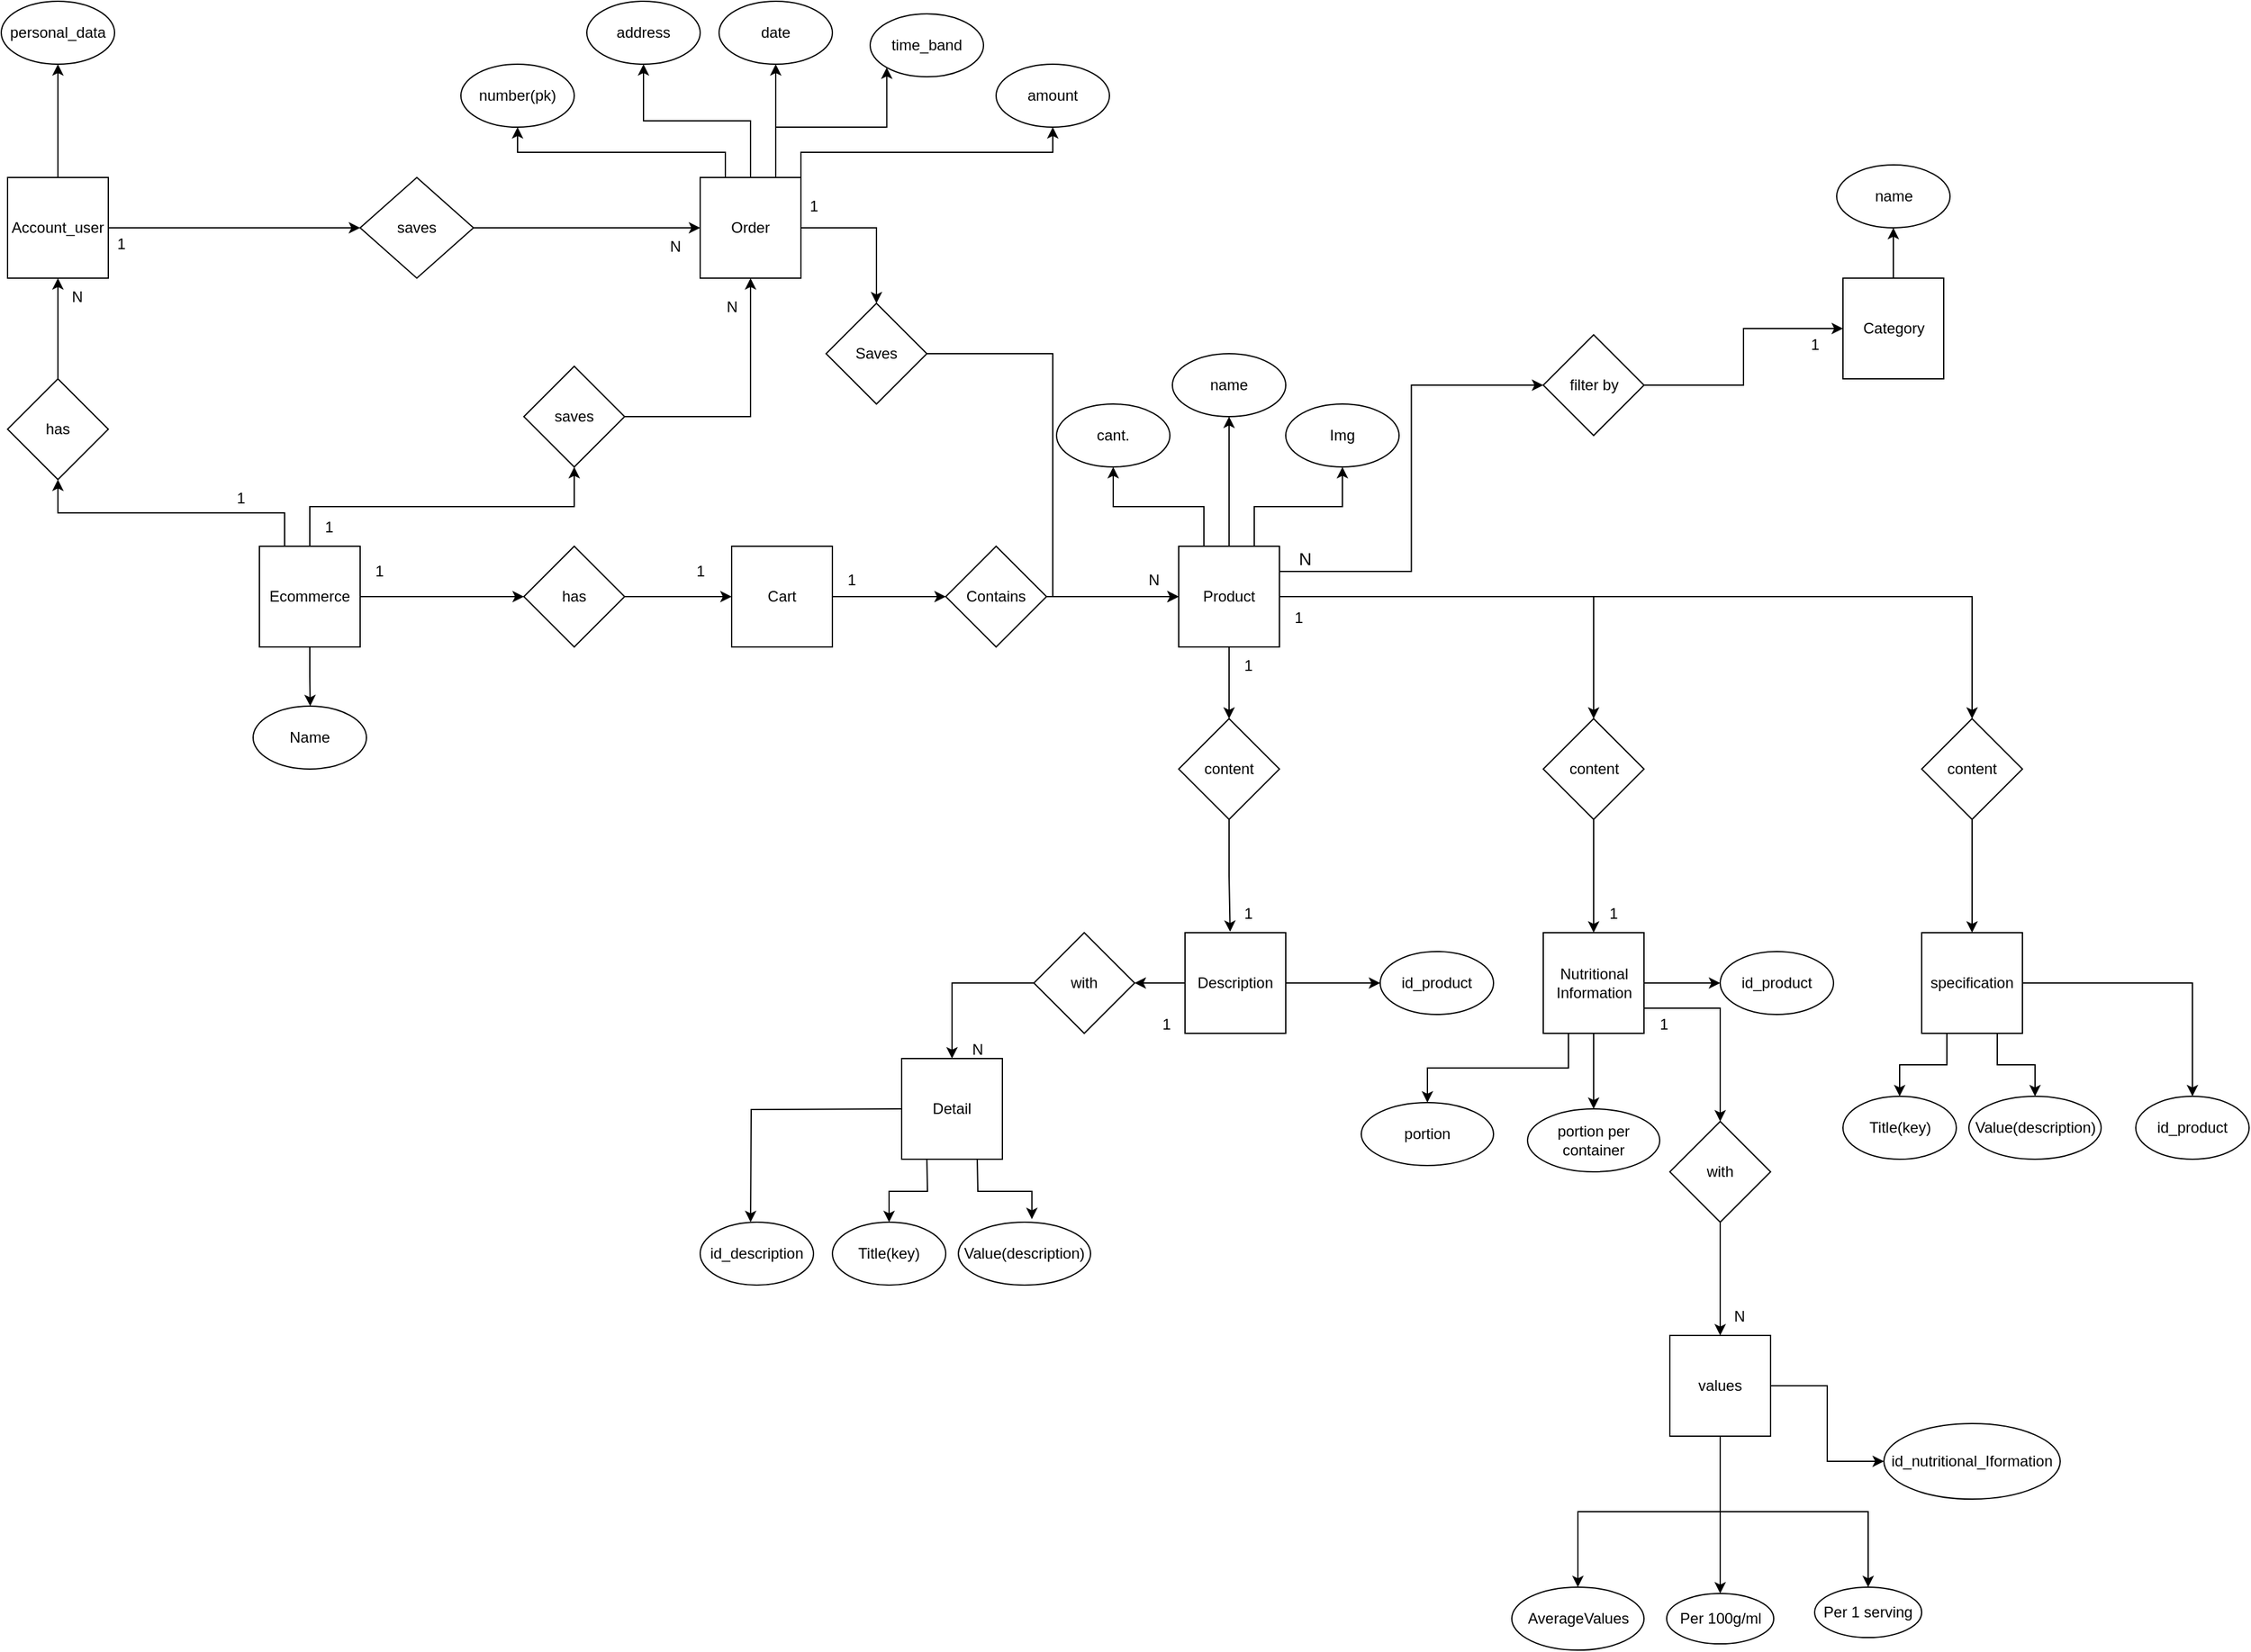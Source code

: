 <mxfile version="24.4.6" type="device">
  <diagram name="Página-1" id="NExnabGKfBcHOf4iROuA">
    <mxGraphModel dx="3196" dy="2409" grid="1" gridSize="10" guides="1" tooltips="1" connect="1" arrows="1" fold="1" page="1" pageScale="1" pageWidth="827" pageHeight="1169" math="0" shadow="0">
      <root>
        <mxCell id="0" />
        <mxCell id="1" parent="0" />
        <mxCell id="bwNw0SbdeQx-AJm2V0Oj-6" style="edgeStyle=orthogonalEdgeStyle;rounded=0;orthogonalLoop=1;jettySize=auto;html=1;exitX=1;exitY=0.5;exitDx=0;exitDy=0;entryX=0;entryY=0.5;entryDx=0;entryDy=0;" edge="1" parent="1" source="bwNw0SbdeQx-AJm2V0Oj-1" target="bwNw0SbdeQx-AJm2V0Oj-4">
          <mxGeometry relative="1" as="geometry" />
        </mxCell>
        <mxCell id="bwNw0SbdeQx-AJm2V0Oj-1" value="Cart" style="whiteSpace=wrap;html=1;aspect=fixed;" vertex="1" parent="1">
          <mxGeometry x="195" y="323" width="80" height="80" as="geometry" />
        </mxCell>
        <mxCell id="bwNw0SbdeQx-AJm2V0Oj-16" style="edgeStyle=orthogonalEdgeStyle;rounded=0;orthogonalLoop=1;jettySize=auto;html=1;exitX=0.25;exitY=0;exitDx=0;exitDy=0;entryX=0.5;entryY=1;entryDx=0;entryDy=0;" edge="1" parent="1" source="bwNw0SbdeQx-AJm2V0Oj-2" target="bwNw0SbdeQx-AJm2V0Oj-11">
          <mxGeometry relative="1" as="geometry" />
        </mxCell>
        <mxCell id="bwNw0SbdeQx-AJm2V0Oj-17" style="edgeStyle=orthogonalEdgeStyle;rounded=0;orthogonalLoop=1;jettySize=auto;html=1;exitX=0.5;exitY=0;exitDx=0;exitDy=0;entryX=0.5;entryY=1;entryDx=0;entryDy=0;" edge="1" parent="1" source="bwNw0SbdeQx-AJm2V0Oj-2" target="bwNw0SbdeQx-AJm2V0Oj-12">
          <mxGeometry relative="1" as="geometry" />
        </mxCell>
        <mxCell id="bwNw0SbdeQx-AJm2V0Oj-23" style="edgeStyle=orthogonalEdgeStyle;rounded=0;orthogonalLoop=1;jettySize=auto;html=1;exitX=0.75;exitY=0;exitDx=0;exitDy=0;entryX=0.5;entryY=1;entryDx=0;entryDy=0;" edge="1" parent="1" source="bwNw0SbdeQx-AJm2V0Oj-2" target="bwNw0SbdeQx-AJm2V0Oj-15">
          <mxGeometry relative="1" as="geometry" />
        </mxCell>
        <mxCell id="bwNw0SbdeQx-AJm2V0Oj-26" style="edgeStyle=orthogonalEdgeStyle;rounded=0;orthogonalLoop=1;jettySize=auto;html=1;exitX=0.5;exitY=1;exitDx=0;exitDy=0;entryX=0.5;entryY=0;entryDx=0;entryDy=0;" edge="1" parent="1" source="bwNw0SbdeQx-AJm2V0Oj-2" target="bwNw0SbdeQx-AJm2V0Oj-25">
          <mxGeometry relative="1" as="geometry" />
        </mxCell>
        <mxCell id="bwNw0SbdeQx-AJm2V0Oj-51" style="edgeStyle=orthogonalEdgeStyle;rounded=0;orthogonalLoop=1;jettySize=auto;html=1;exitX=1;exitY=0.5;exitDx=0;exitDy=0;entryX=0.5;entryY=0;entryDx=0;entryDy=0;" edge="1" parent="1" source="bwNw0SbdeQx-AJm2V0Oj-2" target="bwNw0SbdeQx-AJm2V0Oj-49">
          <mxGeometry relative="1" as="geometry" />
        </mxCell>
        <mxCell id="bwNw0SbdeQx-AJm2V0Oj-52" style="edgeStyle=orthogonalEdgeStyle;rounded=0;orthogonalLoop=1;jettySize=auto;html=1;exitX=1;exitY=0.5;exitDx=0;exitDy=0;entryX=0.5;entryY=0;entryDx=0;entryDy=0;" edge="1" parent="1" source="bwNw0SbdeQx-AJm2V0Oj-2" target="bwNw0SbdeQx-AJm2V0Oj-50">
          <mxGeometry relative="1" as="geometry" />
        </mxCell>
        <mxCell id="bwNw0SbdeQx-AJm2V0Oj-64" style="edgeStyle=orthogonalEdgeStyle;rounded=0;orthogonalLoop=1;jettySize=auto;html=1;exitX=1;exitY=0.25;exitDx=0;exitDy=0;entryX=0;entryY=0.5;entryDx=0;entryDy=0;" edge="1" parent="1" source="bwNw0SbdeQx-AJm2V0Oj-2" target="bwNw0SbdeQx-AJm2V0Oj-63">
          <mxGeometry relative="1" as="geometry" />
        </mxCell>
        <mxCell id="bwNw0SbdeQx-AJm2V0Oj-2" value="Product" style="whiteSpace=wrap;html=1;aspect=fixed;" vertex="1" parent="1">
          <mxGeometry x="550" y="323" width="80" height="80" as="geometry" />
        </mxCell>
        <mxCell id="bwNw0SbdeQx-AJm2V0Oj-5" style="edgeStyle=orthogonalEdgeStyle;rounded=0;orthogonalLoop=1;jettySize=auto;html=1;entryX=0;entryY=0.5;entryDx=0;entryDy=0;" edge="1" parent="1" source="bwNw0SbdeQx-AJm2V0Oj-4" target="bwNw0SbdeQx-AJm2V0Oj-2">
          <mxGeometry relative="1" as="geometry" />
        </mxCell>
        <mxCell id="bwNw0SbdeQx-AJm2V0Oj-4" value="Contains" style="rhombus;whiteSpace=wrap;html=1;" vertex="1" parent="1">
          <mxGeometry x="365.03" y="323" width="80" height="80" as="geometry" />
        </mxCell>
        <mxCell id="bwNw0SbdeQx-AJm2V0Oj-9" value="1" style="text;html=1;align=center;verticalAlign=middle;resizable=0;points=[];autosize=1;strokeColor=none;fillColor=none;" vertex="1" parent="1">
          <mxGeometry x="275" y="335" width="30" height="30" as="geometry" />
        </mxCell>
        <mxCell id="bwNw0SbdeQx-AJm2V0Oj-11" value="cant." style="ellipse;whiteSpace=wrap;html=1;" vertex="1" parent="1">
          <mxGeometry x="453" y="210" width="90" height="50" as="geometry" />
        </mxCell>
        <mxCell id="bwNw0SbdeQx-AJm2V0Oj-12" value="name" style="ellipse;whiteSpace=wrap;html=1;" vertex="1" parent="1">
          <mxGeometry x="545" y="170" width="90" height="50" as="geometry" />
        </mxCell>
        <mxCell id="bwNw0SbdeQx-AJm2V0Oj-15" value="Img" style="ellipse;whiteSpace=wrap;html=1;" vertex="1" parent="1">
          <mxGeometry x="635" y="210" width="90" height="50" as="geometry" />
        </mxCell>
        <mxCell id="bwNw0SbdeQx-AJm2V0Oj-32" style="edgeStyle=orthogonalEdgeStyle;rounded=0;orthogonalLoop=1;jettySize=auto;html=1;exitX=0.25;exitY=1;exitDx=0;exitDy=0;entryX=0.5;entryY=0;entryDx=0;entryDy=0;" edge="1" parent="1" target="bwNw0SbdeQx-AJm2V0Oj-30">
          <mxGeometry relative="1" as="geometry">
            <mxPoint x="350.03" y="810" as="sourcePoint" />
          </mxGeometry>
        </mxCell>
        <mxCell id="bwNw0SbdeQx-AJm2V0Oj-56" style="edgeStyle=orthogonalEdgeStyle;rounded=0;orthogonalLoop=1;jettySize=auto;html=1;exitX=0;exitY=0.5;exitDx=0;exitDy=0;entryX=0.5;entryY=0;entryDx=0;entryDy=0;" edge="1" parent="1">
          <mxGeometry relative="1" as="geometry">
            <mxPoint x="330.03" y="770" as="sourcePoint" />
            <mxPoint x="210.03" y="860" as="targetPoint" />
          </mxGeometry>
        </mxCell>
        <mxCell id="bwNw0SbdeQx-AJm2V0Oj-75" style="edgeStyle=orthogonalEdgeStyle;rounded=0;orthogonalLoop=1;jettySize=auto;html=1;exitX=0;exitY=0.5;exitDx=0;exitDy=0;entryX=1;entryY=0.5;entryDx=0;entryDy=0;" edge="1" parent="1" source="bwNw0SbdeQx-AJm2V0Oj-21" target="bwNw0SbdeQx-AJm2V0Oj-74">
          <mxGeometry relative="1" as="geometry" />
        </mxCell>
        <mxCell id="bwNw0SbdeQx-AJm2V0Oj-78" style="edgeStyle=orthogonalEdgeStyle;rounded=0;orthogonalLoop=1;jettySize=auto;html=1;exitX=1;exitY=0.5;exitDx=0;exitDy=0;entryX=0;entryY=0.5;entryDx=0;entryDy=0;" edge="1" parent="1" source="bwNw0SbdeQx-AJm2V0Oj-21" target="bwNw0SbdeQx-AJm2V0Oj-77">
          <mxGeometry relative="1" as="geometry" />
        </mxCell>
        <mxCell id="bwNw0SbdeQx-AJm2V0Oj-21" value="Description" style="whiteSpace=wrap;html=1;aspect=fixed;" vertex="1" parent="1">
          <mxGeometry x="555" y="630" width="80" height="80" as="geometry" />
        </mxCell>
        <mxCell id="bwNw0SbdeQx-AJm2V0Oj-25" value="content" style="rhombus;whiteSpace=wrap;html=1;" vertex="1" parent="1">
          <mxGeometry x="550" y="460" width="80" height="80" as="geometry" />
        </mxCell>
        <mxCell id="bwNw0SbdeQx-AJm2V0Oj-27" style="edgeStyle=orthogonalEdgeStyle;rounded=0;orthogonalLoop=1;jettySize=auto;html=1;exitX=0.5;exitY=1;exitDx=0;exitDy=0;entryX=0.448;entryY=-0.009;entryDx=0;entryDy=0;entryPerimeter=0;" edge="1" parent="1" source="bwNw0SbdeQx-AJm2V0Oj-25" target="bwNw0SbdeQx-AJm2V0Oj-21">
          <mxGeometry relative="1" as="geometry" />
        </mxCell>
        <mxCell id="bwNw0SbdeQx-AJm2V0Oj-29" value="1" style="text;html=1;align=center;verticalAlign=middle;resizable=0;points=[];autosize=1;strokeColor=none;fillColor=none;" vertex="1" parent="1">
          <mxGeometry x="590" y="403" width="30" height="30" as="geometry" />
        </mxCell>
        <mxCell id="bwNw0SbdeQx-AJm2V0Oj-30" value="Title(key)" style="ellipse;whiteSpace=wrap;html=1;" vertex="1" parent="1">
          <mxGeometry x="275.03" y="860" width="90" height="50" as="geometry" />
        </mxCell>
        <mxCell id="bwNw0SbdeQx-AJm2V0Oj-31" value="Value(description)" style="ellipse;whiteSpace=wrap;html=1;" vertex="1" parent="1">
          <mxGeometry x="375.03" y="860" width="105" height="50" as="geometry" />
        </mxCell>
        <mxCell id="bwNw0SbdeQx-AJm2V0Oj-33" style="edgeStyle=orthogonalEdgeStyle;rounded=0;orthogonalLoop=1;jettySize=auto;html=1;exitX=0.75;exitY=1;exitDx=0;exitDy=0;entryX=0.556;entryY=-0.048;entryDx=0;entryDy=0;entryPerimeter=0;" edge="1" parent="1" target="bwNw0SbdeQx-AJm2V0Oj-31">
          <mxGeometry relative="1" as="geometry">
            <mxPoint x="390.03" y="810" as="sourcePoint" />
          </mxGeometry>
        </mxCell>
        <mxCell id="bwNw0SbdeQx-AJm2V0Oj-38" style="edgeStyle=orthogonalEdgeStyle;rounded=0;orthogonalLoop=1;jettySize=auto;html=1;exitX=0.25;exitY=1;exitDx=0;exitDy=0;entryX=0.5;entryY=0;entryDx=0;entryDy=0;" edge="1" parent="1" source="bwNw0SbdeQx-AJm2V0Oj-36" target="bwNw0SbdeQx-AJm2V0Oj-37">
          <mxGeometry relative="1" as="geometry" />
        </mxCell>
        <mxCell id="bwNw0SbdeQx-AJm2V0Oj-42" style="edgeStyle=orthogonalEdgeStyle;rounded=0;orthogonalLoop=1;jettySize=auto;html=1;exitX=0.5;exitY=1;exitDx=0;exitDy=0;entryX=0.5;entryY=0;entryDx=0;entryDy=0;" edge="1" parent="1" source="bwNw0SbdeQx-AJm2V0Oj-36" target="bwNw0SbdeQx-AJm2V0Oj-39">
          <mxGeometry relative="1" as="geometry" />
        </mxCell>
        <mxCell id="bwNw0SbdeQx-AJm2V0Oj-60" style="edgeStyle=orthogonalEdgeStyle;rounded=0;orthogonalLoop=1;jettySize=auto;html=1;exitX=1;exitY=0.5;exitDx=0;exitDy=0;entryX=0;entryY=0.5;entryDx=0;entryDy=0;" edge="1" parent="1" source="bwNw0SbdeQx-AJm2V0Oj-36" target="bwNw0SbdeQx-AJm2V0Oj-59">
          <mxGeometry relative="1" as="geometry" />
        </mxCell>
        <mxCell id="bwNw0SbdeQx-AJm2V0Oj-94" style="edgeStyle=orthogonalEdgeStyle;rounded=0;orthogonalLoop=1;jettySize=auto;html=1;exitX=1;exitY=0.75;exitDx=0;exitDy=0;" edge="1" parent="1" source="bwNw0SbdeQx-AJm2V0Oj-36" target="bwNw0SbdeQx-AJm2V0Oj-93">
          <mxGeometry relative="1" as="geometry" />
        </mxCell>
        <mxCell id="bwNw0SbdeQx-AJm2V0Oj-36" value="Nutritional Information" style="whiteSpace=wrap;html=1;aspect=fixed;" vertex="1" parent="1">
          <mxGeometry x="839.5" y="630" width="80" height="80" as="geometry" />
        </mxCell>
        <mxCell id="bwNw0SbdeQx-AJm2V0Oj-37" value="portion" style="ellipse;whiteSpace=wrap;html=1;" vertex="1" parent="1">
          <mxGeometry x="695" y="765" width="105" height="50" as="geometry" />
        </mxCell>
        <mxCell id="bwNw0SbdeQx-AJm2V0Oj-39" value="portion per container" style="ellipse;whiteSpace=wrap;html=1;" vertex="1" parent="1">
          <mxGeometry x="827" y="770" width="105" height="50" as="geometry" />
        </mxCell>
        <mxCell id="bwNw0SbdeQx-AJm2V0Oj-40" value="AverageValues" style="ellipse;whiteSpace=wrap;html=1;" vertex="1" parent="1">
          <mxGeometry x="814.5" y="1150" width="105" height="50" as="geometry" />
        </mxCell>
        <mxCell id="bwNw0SbdeQx-AJm2V0Oj-41" value="Per 100g/ml" style="ellipse;whiteSpace=wrap;html=1;" vertex="1" parent="1">
          <mxGeometry x="937.5" y="1155" width="85" height="40" as="geometry" />
        </mxCell>
        <mxCell id="bwNw0SbdeQx-AJm2V0Oj-47" style="edgeStyle=orthogonalEdgeStyle;rounded=0;orthogonalLoop=1;jettySize=auto;html=1;exitX=0.25;exitY=1;exitDx=0;exitDy=0;entryX=0.5;entryY=0;entryDx=0;entryDy=0;" edge="1" parent="1" source="bwNw0SbdeQx-AJm2V0Oj-44" target="bwNw0SbdeQx-AJm2V0Oj-45">
          <mxGeometry relative="1" as="geometry" />
        </mxCell>
        <mxCell id="bwNw0SbdeQx-AJm2V0Oj-48" style="edgeStyle=orthogonalEdgeStyle;rounded=0;orthogonalLoop=1;jettySize=auto;html=1;exitX=0.75;exitY=1;exitDx=0;exitDy=0;entryX=0.5;entryY=0;entryDx=0;entryDy=0;" edge="1" parent="1" source="bwNw0SbdeQx-AJm2V0Oj-44" target="bwNw0SbdeQx-AJm2V0Oj-46">
          <mxGeometry relative="1" as="geometry" />
        </mxCell>
        <mxCell id="bwNw0SbdeQx-AJm2V0Oj-58" style="edgeStyle=orthogonalEdgeStyle;rounded=0;orthogonalLoop=1;jettySize=auto;html=1;exitX=1;exitY=0.5;exitDx=0;exitDy=0;entryX=0.5;entryY=0;entryDx=0;entryDy=0;" edge="1" parent="1" source="bwNw0SbdeQx-AJm2V0Oj-44" target="bwNw0SbdeQx-AJm2V0Oj-57">
          <mxGeometry relative="1" as="geometry" />
        </mxCell>
        <mxCell id="bwNw0SbdeQx-AJm2V0Oj-44" value="specification" style="whiteSpace=wrap;html=1;aspect=fixed;" vertex="1" parent="1">
          <mxGeometry x="1140" y="630" width="80" height="80" as="geometry" />
        </mxCell>
        <mxCell id="bwNw0SbdeQx-AJm2V0Oj-45" value="Title(key)" style="ellipse;whiteSpace=wrap;html=1;" vertex="1" parent="1">
          <mxGeometry x="1077.5" y="760" width="90" height="50" as="geometry" />
        </mxCell>
        <mxCell id="bwNw0SbdeQx-AJm2V0Oj-46" value="Value(description)" style="ellipse;whiteSpace=wrap;html=1;" vertex="1" parent="1">
          <mxGeometry x="1177.5" y="760" width="105" height="50" as="geometry" />
        </mxCell>
        <mxCell id="bwNw0SbdeQx-AJm2V0Oj-53" style="edgeStyle=orthogonalEdgeStyle;rounded=0;orthogonalLoop=1;jettySize=auto;html=1;exitX=0.5;exitY=1;exitDx=0;exitDy=0;entryX=0.5;entryY=0;entryDx=0;entryDy=0;" edge="1" parent="1" source="bwNw0SbdeQx-AJm2V0Oj-49" target="bwNw0SbdeQx-AJm2V0Oj-36">
          <mxGeometry relative="1" as="geometry" />
        </mxCell>
        <mxCell id="bwNw0SbdeQx-AJm2V0Oj-49" value="content" style="rhombus;whiteSpace=wrap;html=1;" vertex="1" parent="1">
          <mxGeometry x="839.5" y="460" width="80" height="80" as="geometry" />
        </mxCell>
        <mxCell id="bwNw0SbdeQx-AJm2V0Oj-54" style="edgeStyle=orthogonalEdgeStyle;rounded=0;orthogonalLoop=1;jettySize=auto;html=1;exitX=0.5;exitY=1;exitDx=0;exitDy=0;" edge="1" parent="1" source="bwNw0SbdeQx-AJm2V0Oj-50" target="bwNw0SbdeQx-AJm2V0Oj-44">
          <mxGeometry relative="1" as="geometry" />
        </mxCell>
        <mxCell id="bwNw0SbdeQx-AJm2V0Oj-50" value="content" style="rhombus;whiteSpace=wrap;html=1;" vertex="1" parent="1">
          <mxGeometry x="1140" y="460" width="80" height="80" as="geometry" />
        </mxCell>
        <mxCell id="bwNw0SbdeQx-AJm2V0Oj-55" value="id_description" style="ellipse;whiteSpace=wrap;html=1;" vertex="1" parent="1">
          <mxGeometry x="170" y="860" width="90" height="50" as="geometry" />
        </mxCell>
        <mxCell id="bwNw0SbdeQx-AJm2V0Oj-57" value="id_product" style="ellipse;whiteSpace=wrap;html=1;" vertex="1" parent="1">
          <mxGeometry x="1310" y="760" width="90" height="50" as="geometry" />
        </mxCell>
        <mxCell id="bwNw0SbdeQx-AJm2V0Oj-59" value="id_product" style="ellipse;whiteSpace=wrap;html=1;" vertex="1" parent="1">
          <mxGeometry x="980" y="645" width="90" height="50" as="geometry" />
        </mxCell>
        <mxCell id="bwNw0SbdeQx-AJm2V0Oj-99" style="edgeStyle=orthogonalEdgeStyle;rounded=0;orthogonalLoop=1;jettySize=auto;html=1;exitX=0.5;exitY=0;exitDx=0;exitDy=0;entryX=0.5;entryY=1;entryDx=0;entryDy=0;" edge="1" parent="1" source="bwNw0SbdeQx-AJm2V0Oj-61" target="bwNw0SbdeQx-AJm2V0Oj-98">
          <mxGeometry relative="1" as="geometry" />
        </mxCell>
        <mxCell id="bwNw0SbdeQx-AJm2V0Oj-61" value="Category" style="whiteSpace=wrap;html=1;aspect=fixed;" vertex="1" parent="1">
          <mxGeometry x="1077.5" y="110" width="80" height="80" as="geometry" />
        </mxCell>
        <mxCell id="bwNw0SbdeQx-AJm2V0Oj-65" style="edgeStyle=orthogonalEdgeStyle;rounded=0;orthogonalLoop=1;jettySize=auto;html=1;exitX=1;exitY=0.5;exitDx=0;exitDy=0;entryX=0;entryY=0.5;entryDx=0;entryDy=0;" edge="1" parent="1" source="bwNw0SbdeQx-AJm2V0Oj-63" target="bwNw0SbdeQx-AJm2V0Oj-61">
          <mxGeometry relative="1" as="geometry" />
        </mxCell>
        <mxCell id="bwNw0SbdeQx-AJm2V0Oj-63" value="filter by" style="rhombus;whiteSpace=wrap;html=1;" vertex="1" parent="1">
          <mxGeometry x="839.5" y="155" width="80" height="80" as="geometry" />
        </mxCell>
        <mxCell id="bwNw0SbdeQx-AJm2V0Oj-66" value="1" style="text;html=1;align=center;verticalAlign=middle;resizable=0;points=[];autosize=1;strokeColor=none;fillColor=none;" vertex="1" parent="1">
          <mxGeometry x="1040" y="148" width="30" height="30" as="geometry" />
        </mxCell>
        <mxCell id="bwNw0SbdeQx-AJm2V0Oj-67" value="&lt;font style=&quot;font-size: 14px;&quot;&gt;N&lt;/font&gt;" style="text;html=1;align=center;verticalAlign=middle;resizable=0;points=[];autosize=1;strokeColor=none;fillColor=none;" vertex="1" parent="1">
          <mxGeometry x="635" y="318" width="30" height="30" as="geometry" />
        </mxCell>
        <mxCell id="bwNw0SbdeQx-AJm2V0Oj-69" value="N" style="text;html=1;align=center;verticalAlign=middle;resizable=0;points=[];autosize=1;strokeColor=none;fillColor=none;" vertex="1" parent="1">
          <mxGeometry x="515" y="335" width="30" height="30" as="geometry" />
        </mxCell>
        <mxCell id="bwNw0SbdeQx-AJm2V0Oj-70" value="1" style="text;html=1;align=center;verticalAlign=middle;resizable=0;points=[];autosize=1;strokeColor=none;fillColor=none;" vertex="1" parent="1">
          <mxGeometry x="590" y="600" width="30" height="30" as="geometry" />
        </mxCell>
        <mxCell id="bwNw0SbdeQx-AJm2V0Oj-71" value="1" style="text;html=1;align=center;verticalAlign=middle;resizable=0;points=[];autosize=1;strokeColor=none;fillColor=none;" vertex="1" parent="1">
          <mxGeometry x="630" y="365" width="30" height="30" as="geometry" />
        </mxCell>
        <mxCell id="bwNw0SbdeQx-AJm2V0Oj-72" value="1" style="text;html=1;align=center;verticalAlign=middle;resizable=0;points=[];autosize=1;strokeColor=none;fillColor=none;" vertex="1" parent="1">
          <mxGeometry x="880" y="600" width="30" height="30" as="geometry" />
        </mxCell>
        <mxCell id="bwNw0SbdeQx-AJm2V0Oj-73" value="Detail" style="whiteSpace=wrap;html=1;aspect=fixed;" vertex="1" parent="1">
          <mxGeometry x="330" y="730" width="80" height="80" as="geometry" />
        </mxCell>
        <mxCell id="bwNw0SbdeQx-AJm2V0Oj-76" style="edgeStyle=orthogonalEdgeStyle;rounded=0;orthogonalLoop=1;jettySize=auto;html=1;exitX=0;exitY=0.5;exitDx=0;exitDy=0;entryX=0.5;entryY=0;entryDx=0;entryDy=0;" edge="1" parent="1" source="bwNw0SbdeQx-AJm2V0Oj-74" target="bwNw0SbdeQx-AJm2V0Oj-73">
          <mxGeometry relative="1" as="geometry" />
        </mxCell>
        <mxCell id="bwNw0SbdeQx-AJm2V0Oj-74" value="with" style="rhombus;whiteSpace=wrap;html=1;" vertex="1" parent="1">
          <mxGeometry x="435" y="630" width="80" height="80" as="geometry" />
        </mxCell>
        <mxCell id="bwNw0SbdeQx-AJm2V0Oj-77" value="id_product" style="ellipse;whiteSpace=wrap;html=1;" vertex="1" parent="1">
          <mxGeometry x="710" y="645" width="90" height="50" as="geometry" />
        </mxCell>
        <mxCell id="bwNw0SbdeQx-AJm2V0Oj-80" value="N" style="text;html=1;align=center;verticalAlign=middle;resizable=0;points=[];autosize=1;strokeColor=none;fillColor=none;" vertex="1" parent="1">
          <mxGeometry x="375" y="708" width="30" height="30" as="geometry" />
        </mxCell>
        <mxCell id="bwNw0SbdeQx-AJm2V0Oj-81" value="1" style="text;html=1;align=center;verticalAlign=middle;resizable=0;points=[];autosize=1;strokeColor=none;fillColor=none;" vertex="1" parent="1">
          <mxGeometry x="525" y="688" width="30" height="30" as="geometry" />
        </mxCell>
        <mxCell id="bwNw0SbdeQx-AJm2V0Oj-83" style="edgeStyle=orthogonalEdgeStyle;rounded=0;orthogonalLoop=1;jettySize=auto;html=1;exitX=0.5;exitY=1;exitDx=0;exitDy=0;entryX=0.5;entryY=0;entryDx=0;entryDy=0;" edge="1" parent="1" source="bwNw0SbdeQx-AJm2V0Oj-82" target="bwNw0SbdeQx-AJm2V0Oj-40">
          <mxGeometry relative="1" as="geometry" />
        </mxCell>
        <mxCell id="bwNw0SbdeQx-AJm2V0Oj-85" style="edgeStyle=orthogonalEdgeStyle;rounded=0;orthogonalLoop=1;jettySize=auto;html=1;exitX=0.5;exitY=1;exitDx=0;exitDy=0;entryX=0.5;entryY=0;entryDx=0;entryDy=0;" edge="1" parent="1" source="bwNw0SbdeQx-AJm2V0Oj-82" target="bwNw0SbdeQx-AJm2V0Oj-41">
          <mxGeometry relative="1" as="geometry" />
        </mxCell>
        <mxCell id="bwNw0SbdeQx-AJm2V0Oj-86" style="edgeStyle=orthogonalEdgeStyle;rounded=0;orthogonalLoop=1;jettySize=auto;html=1;exitX=0.5;exitY=1;exitDx=0;exitDy=0;entryX=0.5;entryY=0;entryDx=0;entryDy=0;" edge="1" parent="1" source="bwNw0SbdeQx-AJm2V0Oj-82" target="bwNw0SbdeQx-AJm2V0Oj-84">
          <mxGeometry relative="1" as="geometry" />
        </mxCell>
        <mxCell id="bwNw0SbdeQx-AJm2V0Oj-90" style="edgeStyle=orthogonalEdgeStyle;rounded=0;orthogonalLoop=1;jettySize=auto;html=1;exitX=1;exitY=0.5;exitDx=0;exitDy=0;entryX=0;entryY=0.5;entryDx=0;entryDy=0;" edge="1" parent="1" source="bwNw0SbdeQx-AJm2V0Oj-82" target="bwNw0SbdeQx-AJm2V0Oj-89">
          <mxGeometry relative="1" as="geometry" />
        </mxCell>
        <mxCell id="bwNw0SbdeQx-AJm2V0Oj-82" value="values" style="whiteSpace=wrap;html=1;aspect=fixed;" vertex="1" parent="1">
          <mxGeometry x="940" y="950" width="80" height="80" as="geometry" />
        </mxCell>
        <mxCell id="bwNw0SbdeQx-AJm2V0Oj-84" value="Per 1 serving" style="ellipse;whiteSpace=wrap;html=1;" vertex="1" parent="1">
          <mxGeometry x="1055" y="1150" width="85" height="40" as="geometry" />
        </mxCell>
        <mxCell id="bwNw0SbdeQx-AJm2V0Oj-89" value="id_nutritional_Iformation" style="ellipse;whiteSpace=wrap;html=1;" vertex="1" parent="1">
          <mxGeometry x="1110" y="1020" width="140" height="60" as="geometry" />
        </mxCell>
        <mxCell id="bwNw0SbdeQx-AJm2V0Oj-91" value="1" style="text;html=1;align=center;verticalAlign=middle;resizable=0;points=[];autosize=1;strokeColor=none;fillColor=none;" vertex="1" parent="1">
          <mxGeometry x="919.5" y="688" width="30" height="30" as="geometry" />
        </mxCell>
        <mxCell id="bwNw0SbdeQx-AJm2V0Oj-96" style="edgeStyle=orthogonalEdgeStyle;rounded=0;orthogonalLoop=1;jettySize=auto;html=1;exitX=0.5;exitY=1;exitDx=0;exitDy=0;entryX=0.5;entryY=0;entryDx=0;entryDy=0;" edge="1" parent="1" source="bwNw0SbdeQx-AJm2V0Oj-93" target="bwNw0SbdeQx-AJm2V0Oj-82">
          <mxGeometry relative="1" as="geometry" />
        </mxCell>
        <mxCell id="bwNw0SbdeQx-AJm2V0Oj-93" value="with" style="rhombus;whiteSpace=wrap;html=1;" vertex="1" parent="1">
          <mxGeometry x="940" y="780" width="80" height="80" as="geometry" />
        </mxCell>
        <mxCell id="bwNw0SbdeQx-AJm2V0Oj-97" value="N" style="text;html=1;align=center;verticalAlign=middle;resizable=0;points=[];autosize=1;strokeColor=none;fillColor=none;" vertex="1" parent="1">
          <mxGeometry x="980" y="920" width="30" height="30" as="geometry" />
        </mxCell>
        <mxCell id="bwNw0SbdeQx-AJm2V0Oj-98" value="name" style="ellipse;whiteSpace=wrap;html=1;" vertex="1" parent="1">
          <mxGeometry x="1072.5" y="20" width="90" height="50" as="geometry" />
        </mxCell>
        <mxCell id="bwNw0SbdeQx-AJm2V0Oj-107" style="edgeStyle=orthogonalEdgeStyle;rounded=0;orthogonalLoop=1;jettySize=auto;html=1;exitX=1;exitY=0.5;exitDx=0;exitDy=0;entryX=0;entryY=0.5;entryDx=0;entryDy=0;" edge="1" parent="1" source="bwNw0SbdeQx-AJm2V0Oj-100" target="bwNw0SbdeQx-AJm2V0Oj-105">
          <mxGeometry relative="1" as="geometry" />
        </mxCell>
        <mxCell id="bwNw0SbdeQx-AJm2V0Oj-112" style="edgeStyle=orthogonalEdgeStyle;rounded=0;orthogonalLoop=1;jettySize=auto;html=1;exitX=0.5;exitY=0;exitDx=0;exitDy=0;entryX=0.5;entryY=1;entryDx=0;entryDy=0;" edge="1" parent="1" source="bwNw0SbdeQx-AJm2V0Oj-100" target="bwNw0SbdeQx-AJm2V0Oj-111">
          <mxGeometry relative="1" as="geometry" />
        </mxCell>
        <mxCell id="bwNw0SbdeQx-AJm2V0Oj-134" style="edgeStyle=orthogonalEdgeStyle;rounded=0;orthogonalLoop=1;jettySize=auto;html=1;exitX=0.25;exitY=0;exitDx=0;exitDy=0;entryX=0.5;entryY=1;entryDx=0;entryDy=0;" edge="1" parent="1" source="bwNw0SbdeQx-AJm2V0Oj-100" target="bwNw0SbdeQx-AJm2V0Oj-133">
          <mxGeometry relative="1" as="geometry" />
        </mxCell>
        <mxCell id="bwNw0SbdeQx-AJm2V0Oj-145" style="edgeStyle=orthogonalEdgeStyle;rounded=0;orthogonalLoop=1;jettySize=auto;html=1;exitX=0.5;exitY=1;exitDx=0;exitDy=0;" edge="1" parent="1" source="bwNw0SbdeQx-AJm2V0Oj-100">
          <mxGeometry relative="1" as="geometry">
            <mxPoint x="-139.655" y="450" as="targetPoint" />
          </mxGeometry>
        </mxCell>
        <mxCell id="bwNw0SbdeQx-AJm2V0Oj-100" value="Ecommerce" style="whiteSpace=wrap;html=1;aspect=fixed;" vertex="1" parent="1">
          <mxGeometry x="-180.0" y="323" width="80" height="80" as="geometry" />
        </mxCell>
        <mxCell id="bwNw0SbdeQx-AJm2V0Oj-106" value="" style="edgeStyle=orthogonalEdgeStyle;rounded=0;orthogonalLoop=1;jettySize=auto;html=1;" edge="1" parent="1" source="bwNw0SbdeQx-AJm2V0Oj-105" target="bwNw0SbdeQx-AJm2V0Oj-1">
          <mxGeometry relative="1" as="geometry" />
        </mxCell>
        <mxCell id="bwNw0SbdeQx-AJm2V0Oj-105" value="has" style="rhombus;whiteSpace=wrap;html=1;" vertex="1" parent="1">
          <mxGeometry x="30" y="323" width="80" height="80" as="geometry" />
        </mxCell>
        <mxCell id="bwNw0SbdeQx-AJm2V0Oj-108" value="1" style="text;html=1;align=center;verticalAlign=middle;resizable=0;points=[];autosize=1;strokeColor=none;fillColor=none;" vertex="1" parent="1">
          <mxGeometry x="155" y="328" width="30" height="30" as="geometry" />
        </mxCell>
        <mxCell id="bwNw0SbdeQx-AJm2V0Oj-109" value="1" style="text;html=1;align=center;verticalAlign=middle;resizable=0;points=[];autosize=1;strokeColor=none;fillColor=none;" vertex="1" parent="1">
          <mxGeometry x="-100" y="328" width="30" height="30" as="geometry" />
        </mxCell>
        <mxCell id="bwNw0SbdeQx-AJm2V0Oj-117" style="edgeStyle=orthogonalEdgeStyle;rounded=0;orthogonalLoop=1;jettySize=auto;html=1;exitX=1;exitY=0.5;exitDx=0;exitDy=0;entryX=0.5;entryY=0;entryDx=0;entryDy=0;" edge="1" parent="1" source="bwNw0SbdeQx-AJm2V0Oj-110" target="bwNw0SbdeQx-AJm2V0Oj-116">
          <mxGeometry relative="1" as="geometry" />
        </mxCell>
        <mxCell id="bwNw0SbdeQx-AJm2V0Oj-126" style="edgeStyle=orthogonalEdgeStyle;rounded=0;orthogonalLoop=1;jettySize=auto;html=1;exitX=0.25;exitY=0;exitDx=0;exitDy=0;entryX=0.5;entryY=1;entryDx=0;entryDy=0;" edge="1" parent="1" source="bwNw0SbdeQx-AJm2V0Oj-110" target="bwNw0SbdeQx-AJm2V0Oj-120">
          <mxGeometry relative="1" as="geometry" />
        </mxCell>
        <mxCell id="bwNw0SbdeQx-AJm2V0Oj-127" style="edgeStyle=orthogonalEdgeStyle;rounded=0;orthogonalLoop=1;jettySize=auto;html=1;exitX=0.5;exitY=0;exitDx=0;exitDy=0;entryX=0.5;entryY=1;entryDx=0;entryDy=0;" edge="1" parent="1" source="bwNw0SbdeQx-AJm2V0Oj-110" target="bwNw0SbdeQx-AJm2V0Oj-121">
          <mxGeometry relative="1" as="geometry" />
        </mxCell>
        <mxCell id="bwNw0SbdeQx-AJm2V0Oj-128" style="edgeStyle=orthogonalEdgeStyle;rounded=0;orthogonalLoop=1;jettySize=auto;html=1;exitX=0.75;exitY=0;exitDx=0;exitDy=0;entryX=0.5;entryY=1;entryDx=0;entryDy=0;" edge="1" parent="1" source="bwNw0SbdeQx-AJm2V0Oj-110" target="bwNw0SbdeQx-AJm2V0Oj-122">
          <mxGeometry relative="1" as="geometry" />
        </mxCell>
        <mxCell id="bwNw0SbdeQx-AJm2V0Oj-129" style="edgeStyle=orthogonalEdgeStyle;rounded=0;orthogonalLoop=1;jettySize=auto;html=1;exitX=0.75;exitY=0;exitDx=0;exitDy=0;entryX=0;entryY=1;entryDx=0;entryDy=0;" edge="1" parent="1" source="bwNw0SbdeQx-AJm2V0Oj-110" target="bwNw0SbdeQx-AJm2V0Oj-123">
          <mxGeometry relative="1" as="geometry" />
        </mxCell>
        <mxCell id="bwNw0SbdeQx-AJm2V0Oj-130" style="edgeStyle=orthogonalEdgeStyle;rounded=0;orthogonalLoop=1;jettySize=auto;html=1;exitX=1;exitY=0;exitDx=0;exitDy=0;entryX=0.5;entryY=1;entryDx=0;entryDy=0;" edge="1" parent="1" source="bwNw0SbdeQx-AJm2V0Oj-110" target="bwNw0SbdeQx-AJm2V0Oj-125">
          <mxGeometry relative="1" as="geometry" />
        </mxCell>
        <mxCell id="bwNw0SbdeQx-AJm2V0Oj-110" value="Order" style="whiteSpace=wrap;html=1;aspect=fixed;" vertex="1" parent="1">
          <mxGeometry x="170" y="30" width="80" height="80" as="geometry" />
        </mxCell>
        <mxCell id="bwNw0SbdeQx-AJm2V0Oj-113" value="" style="edgeStyle=orthogonalEdgeStyle;rounded=0;orthogonalLoop=1;jettySize=auto;html=1;" edge="1" parent="1" source="bwNw0SbdeQx-AJm2V0Oj-111" target="bwNw0SbdeQx-AJm2V0Oj-110">
          <mxGeometry relative="1" as="geometry" />
        </mxCell>
        <mxCell id="bwNw0SbdeQx-AJm2V0Oj-111" value="saves" style="rhombus;whiteSpace=wrap;html=1;" vertex="1" parent="1">
          <mxGeometry x="30" y="180" width="80" height="80" as="geometry" />
        </mxCell>
        <mxCell id="bwNw0SbdeQx-AJm2V0Oj-114" value="1" style="text;html=1;align=center;verticalAlign=middle;resizable=0;points=[];autosize=1;strokeColor=none;fillColor=none;" vertex="1" parent="1">
          <mxGeometry x="-140" y="293" width="30" height="30" as="geometry" />
        </mxCell>
        <mxCell id="bwNw0SbdeQx-AJm2V0Oj-115" value="N" style="text;html=1;align=center;verticalAlign=middle;resizable=0;points=[];autosize=1;strokeColor=none;fillColor=none;" vertex="1" parent="1">
          <mxGeometry x="180" y="118" width="30" height="30" as="geometry" />
        </mxCell>
        <mxCell id="bwNw0SbdeQx-AJm2V0Oj-118" style="edgeStyle=orthogonalEdgeStyle;rounded=0;orthogonalLoop=1;jettySize=auto;html=1;entryX=0;entryY=0.5;entryDx=0;entryDy=0;" edge="1" parent="1" source="bwNw0SbdeQx-AJm2V0Oj-116" target="bwNw0SbdeQx-AJm2V0Oj-2">
          <mxGeometry relative="1" as="geometry" />
        </mxCell>
        <mxCell id="bwNw0SbdeQx-AJm2V0Oj-116" value="Saves" style="rhombus;whiteSpace=wrap;html=1;" vertex="1" parent="1">
          <mxGeometry x="270" y="130" width="80" height="80" as="geometry" />
        </mxCell>
        <mxCell id="bwNw0SbdeQx-AJm2V0Oj-119" value="1" style="text;html=1;align=center;verticalAlign=middle;resizable=0;points=[];autosize=1;strokeColor=none;fillColor=none;" vertex="1" parent="1">
          <mxGeometry x="245" y="38" width="30" height="30" as="geometry" />
        </mxCell>
        <mxCell id="bwNw0SbdeQx-AJm2V0Oj-120" value="number(pk)" style="ellipse;whiteSpace=wrap;html=1;" vertex="1" parent="1">
          <mxGeometry x="-20" y="-60" width="90" height="50" as="geometry" />
        </mxCell>
        <mxCell id="bwNw0SbdeQx-AJm2V0Oj-121" value="address" style="ellipse;whiteSpace=wrap;html=1;" vertex="1" parent="1">
          <mxGeometry x="80" y="-110" width="90" height="50" as="geometry" />
        </mxCell>
        <mxCell id="bwNw0SbdeQx-AJm2V0Oj-122" value="date" style="ellipse;whiteSpace=wrap;html=1;" vertex="1" parent="1">
          <mxGeometry x="185" y="-110" width="90" height="50" as="geometry" />
        </mxCell>
        <mxCell id="bwNw0SbdeQx-AJm2V0Oj-123" value="time_band" style="ellipse;whiteSpace=wrap;html=1;" vertex="1" parent="1">
          <mxGeometry x="305" y="-100" width="90" height="50" as="geometry" />
        </mxCell>
        <mxCell id="bwNw0SbdeQx-AJm2V0Oj-125" value="amount" style="ellipse;whiteSpace=wrap;html=1;" vertex="1" parent="1">
          <mxGeometry x="405" y="-60" width="90" height="50" as="geometry" />
        </mxCell>
        <mxCell id="bwNw0SbdeQx-AJm2V0Oj-139" style="edgeStyle=orthogonalEdgeStyle;rounded=0;orthogonalLoop=1;jettySize=auto;html=1;exitX=0.5;exitY=0;exitDx=0;exitDy=0;entryX=0.5;entryY=1;entryDx=0;entryDy=0;" edge="1" parent="1" source="bwNw0SbdeQx-AJm2V0Oj-131" target="bwNw0SbdeQx-AJm2V0Oj-138">
          <mxGeometry relative="1" as="geometry" />
        </mxCell>
        <mxCell id="bwNw0SbdeQx-AJm2V0Oj-141" style="edgeStyle=orthogonalEdgeStyle;rounded=0;orthogonalLoop=1;jettySize=auto;html=1;exitX=1;exitY=0.5;exitDx=0;exitDy=0;entryX=0;entryY=0.5;entryDx=0;entryDy=0;" edge="1" parent="1" source="bwNw0SbdeQx-AJm2V0Oj-131" target="bwNw0SbdeQx-AJm2V0Oj-140">
          <mxGeometry relative="1" as="geometry" />
        </mxCell>
        <mxCell id="bwNw0SbdeQx-AJm2V0Oj-131" value="Account_user" style="whiteSpace=wrap;html=1;aspect=fixed;" vertex="1" parent="1">
          <mxGeometry x="-380" y="30" width="80" height="80" as="geometry" />
        </mxCell>
        <mxCell id="bwNw0SbdeQx-AJm2V0Oj-135" style="edgeStyle=orthogonalEdgeStyle;rounded=0;orthogonalLoop=1;jettySize=auto;html=1;exitX=0.5;exitY=0;exitDx=0;exitDy=0;entryX=0.5;entryY=1;entryDx=0;entryDy=0;" edge="1" parent="1" source="bwNw0SbdeQx-AJm2V0Oj-133" target="bwNw0SbdeQx-AJm2V0Oj-131">
          <mxGeometry relative="1" as="geometry" />
        </mxCell>
        <mxCell id="bwNw0SbdeQx-AJm2V0Oj-133" value="has" style="rhombus;whiteSpace=wrap;html=1;" vertex="1" parent="1">
          <mxGeometry x="-380" y="190" width="80" height="80" as="geometry" />
        </mxCell>
        <mxCell id="bwNw0SbdeQx-AJm2V0Oj-136" value="1" style="text;html=1;align=center;verticalAlign=middle;resizable=0;points=[];autosize=1;strokeColor=none;fillColor=none;" vertex="1" parent="1">
          <mxGeometry x="-210" y="270" width="30" height="30" as="geometry" />
        </mxCell>
        <mxCell id="bwNw0SbdeQx-AJm2V0Oj-137" value="N" style="text;html=1;align=center;verticalAlign=middle;resizable=0;points=[];autosize=1;strokeColor=none;fillColor=none;" vertex="1" parent="1">
          <mxGeometry x="-340" y="110" width="30" height="30" as="geometry" />
        </mxCell>
        <mxCell id="bwNw0SbdeQx-AJm2V0Oj-138" value="personal_data" style="ellipse;whiteSpace=wrap;html=1;" vertex="1" parent="1">
          <mxGeometry x="-385" y="-110" width="90" height="50" as="geometry" />
        </mxCell>
        <mxCell id="bwNw0SbdeQx-AJm2V0Oj-142" style="edgeStyle=orthogonalEdgeStyle;rounded=0;orthogonalLoop=1;jettySize=auto;html=1;entryX=0;entryY=0.5;entryDx=0;entryDy=0;" edge="1" parent="1" source="bwNw0SbdeQx-AJm2V0Oj-140" target="bwNw0SbdeQx-AJm2V0Oj-110">
          <mxGeometry relative="1" as="geometry" />
        </mxCell>
        <mxCell id="bwNw0SbdeQx-AJm2V0Oj-140" value="saves" style="rhombus;whiteSpace=wrap;html=1;" vertex="1" parent="1">
          <mxGeometry x="-100" y="30" width="90" height="80" as="geometry" />
        </mxCell>
        <mxCell id="bwNw0SbdeQx-AJm2V0Oj-143" value="1" style="text;html=1;align=center;verticalAlign=middle;resizable=0;points=[];autosize=1;strokeColor=none;fillColor=none;" vertex="1" parent="1">
          <mxGeometry x="-305" y="68" width="30" height="30" as="geometry" />
        </mxCell>
        <mxCell id="bwNw0SbdeQx-AJm2V0Oj-144" value="N" style="text;html=1;align=center;verticalAlign=middle;resizable=0;points=[];autosize=1;strokeColor=none;fillColor=none;" vertex="1" parent="1">
          <mxGeometry x="135" y="70" width="30" height="30" as="geometry" />
        </mxCell>
        <mxCell id="bwNw0SbdeQx-AJm2V0Oj-146" value="Name" style="ellipse;whiteSpace=wrap;html=1;" vertex="1" parent="1">
          <mxGeometry x="-185" y="450" width="90" height="50" as="geometry" />
        </mxCell>
      </root>
    </mxGraphModel>
  </diagram>
</mxfile>
